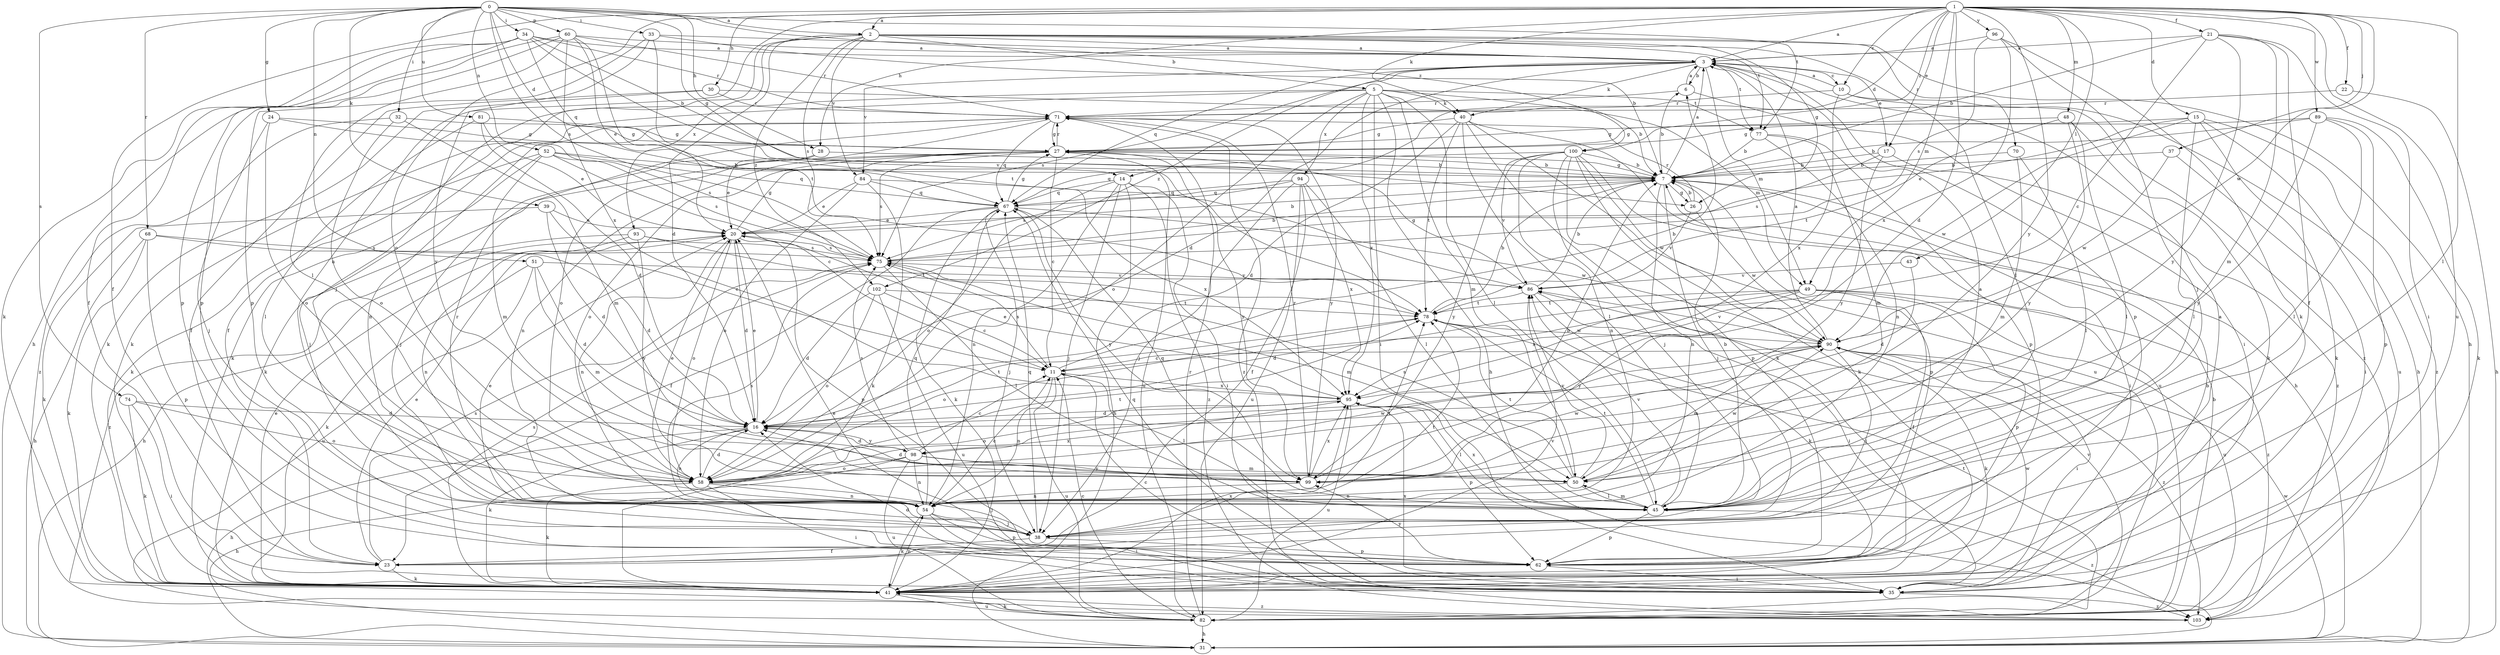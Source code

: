 strict digraph  {
0;
1;
2;
3;
5;
6;
7;
10;
11;
14;
15;
16;
17;
20;
21;
22;
23;
24;
26;
27;
28;
30;
31;
32;
33;
34;
35;
37;
38;
39;
40;
41;
43;
45;
48;
49;
50;
51;
52;
54;
58;
60;
62;
67;
68;
70;
71;
74;
75;
77;
78;
81;
82;
84;
86;
89;
90;
93;
94;
95;
96;
98;
99;
100;
102;
103;
0 -> 2  [label=a];
0 -> 14  [label=d];
0 -> 24  [label=g];
0 -> 26  [label=g];
0 -> 28  [label=h];
0 -> 32  [label=i];
0 -> 33  [label=i];
0 -> 34  [label=i];
0 -> 39  [label=k];
0 -> 51  [label=n];
0 -> 52  [label=n];
0 -> 60  [label=p];
0 -> 68  [label=r];
0 -> 74  [label=s];
0 -> 75  [label=s];
0 -> 77  [label=t];
0 -> 81  [label=u];
0 -> 100  [label=z];
1 -> 2  [label=a];
1 -> 3  [label=a];
1 -> 10  [label=c];
1 -> 14  [label=d];
1 -> 15  [label=d];
1 -> 16  [label=d];
1 -> 17  [label=e];
1 -> 21  [label=f];
1 -> 22  [label=f];
1 -> 23  [label=f];
1 -> 28  [label=h];
1 -> 30  [label=h];
1 -> 37  [label=j];
1 -> 40  [label=k];
1 -> 43  [label=l];
1 -> 45  [label=l];
1 -> 48  [label=m];
1 -> 49  [label=m];
1 -> 54  [label=n];
1 -> 58  [label=o];
1 -> 82  [label=u];
1 -> 89  [label=w];
1 -> 90  [label=w];
1 -> 96  [label=y];
1 -> 98  [label=y];
1 -> 100  [label=z];
2 -> 3  [label=a];
2 -> 5  [label=b];
2 -> 16  [label=d];
2 -> 26  [label=g];
2 -> 31  [label=h];
2 -> 38  [label=j];
2 -> 45  [label=l];
2 -> 70  [label=r];
2 -> 75  [label=s];
2 -> 77  [label=t];
2 -> 84  [label=v];
2 -> 93  [label=x];
2 -> 102  [label=z];
3 -> 6  [label=b];
3 -> 10  [label=c];
3 -> 16  [label=d];
3 -> 17  [label=e];
3 -> 40  [label=k];
3 -> 49  [label=m];
3 -> 62  [label=p];
3 -> 67  [label=q];
3 -> 75  [label=s];
3 -> 77  [label=t];
3 -> 84  [label=v];
3 -> 102  [label=z];
5 -> 23  [label=f];
5 -> 31  [label=h];
5 -> 35  [label=i];
5 -> 40  [label=k];
5 -> 41  [label=k];
5 -> 45  [label=l];
5 -> 49  [label=m];
5 -> 50  [label=m];
5 -> 58  [label=o];
5 -> 77  [label=t];
5 -> 94  [label=x];
5 -> 95  [label=x];
6 -> 3  [label=a];
6 -> 35  [label=i];
6 -> 71  [label=r];
7 -> 3  [label=a];
7 -> 6  [label=b];
7 -> 26  [label=g];
7 -> 27  [label=g];
7 -> 35  [label=i];
7 -> 38  [label=j];
7 -> 54  [label=n];
7 -> 62  [label=p];
7 -> 67  [label=q];
10 -> 3  [label=a];
10 -> 31  [label=h];
10 -> 71  [label=r];
10 -> 95  [label=x];
10 -> 103  [label=z];
11 -> 6  [label=b];
11 -> 45  [label=l];
11 -> 54  [label=n];
11 -> 75  [label=s];
11 -> 82  [label=u];
11 -> 95  [label=x];
14 -> 31  [label=h];
14 -> 35  [label=i];
14 -> 38  [label=j];
14 -> 54  [label=n];
14 -> 58  [label=o];
14 -> 67  [label=q];
14 -> 103  [label=z];
15 -> 20  [label=e];
15 -> 27  [label=g];
15 -> 41  [label=k];
15 -> 45  [label=l];
15 -> 82  [label=u];
15 -> 90  [label=w];
15 -> 103  [label=z];
16 -> 20  [label=e];
16 -> 31  [label=h];
16 -> 41  [label=k];
16 -> 54  [label=n];
16 -> 78  [label=t];
16 -> 98  [label=y];
17 -> 7  [label=b];
17 -> 75  [label=s];
17 -> 98  [label=y];
17 -> 103  [label=z];
20 -> 7  [label=b];
20 -> 16  [label=d];
20 -> 27  [label=g];
20 -> 31  [label=h];
20 -> 54  [label=n];
20 -> 58  [label=o];
20 -> 62  [label=p];
20 -> 75  [label=s];
21 -> 3  [label=a];
21 -> 7  [label=b];
21 -> 11  [label=c];
21 -> 23  [label=f];
21 -> 35  [label=i];
21 -> 50  [label=m];
21 -> 99  [label=y];
22 -> 31  [label=h];
22 -> 71  [label=r];
23 -> 20  [label=e];
23 -> 41  [label=k];
23 -> 75  [label=s];
24 -> 27  [label=g];
24 -> 38  [label=j];
24 -> 58  [label=o];
24 -> 75  [label=s];
26 -> 7  [label=b];
26 -> 71  [label=r];
26 -> 86  [label=v];
26 -> 90  [label=w];
27 -> 7  [label=b];
27 -> 11  [label=c];
27 -> 41  [label=k];
27 -> 54  [label=n];
27 -> 58  [label=o];
27 -> 71  [label=r];
27 -> 75  [label=s];
27 -> 82  [label=u];
27 -> 99  [label=y];
28 -> 7  [label=b];
28 -> 20  [label=e];
28 -> 38  [label=j];
30 -> 7  [label=b];
30 -> 23  [label=f];
30 -> 41  [label=k];
30 -> 71  [label=r];
31 -> 90  [label=w];
32 -> 27  [label=g];
32 -> 50  [label=m];
32 -> 58  [label=o];
32 -> 103  [label=z];
33 -> 3  [label=a];
33 -> 7  [label=b];
33 -> 62  [label=p];
33 -> 78  [label=t];
33 -> 99  [label=y];
34 -> 3  [label=a];
34 -> 7  [label=b];
34 -> 23  [label=f];
34 -> 41  [label=k];
34 -> 62  [label=p];
34 -> 67  [label=q];
34 -> 71  [label=r];
34 -> 86  [label=v];
35 -> 7  [label=b];
35 -> 11  [label=c];
35 -> 16  [label=d];
35 -> 20  [label=e];
35 -> 67  [label=q];
35 -> 95  [label=x];
35 -> 103  [label=z];
37 -> 7  [label=b];
37 -> 35  [label=i];
37 -> 90  [label=w];
38 -> 20  [label=e];
38 -> 23  [label=f];
38 -> 62  [label=p];
38 -> 67  [label=q];
38 -> 78  [label=t];
39 -> 11  [label=c];
39 -> 16  [label=d];
39 -> 20  [label=e];
39 -> 41  [label=k];
40 -> 16  [label=d];
40 -> 27  [label=g];
40 -> 31  [label=h];
40 -> 41  [label=k];
40 -> 45  [label=l];
40 -> 78  [label=t];
40 -> 82  [label=u];
41 -> 20  [label=e];
41 -> 54  [label=n];
41 -> 75  [label=s];
41 -> 82  [label=u];
41 -> 86  [label=v];
41 -> 90  [label=w];
41 -> 95  [label=x];
41 -> 103  [label=z];
43 -> 16  [label=d];
43 -> 86  [label=v];
45 -> 3  [label=a];
45 -> 7  [label=b];
45 -> 50  [label=m];
45 -> 62  [label=p];
45 -> 67  [label=q];
45 -> 78  [label=t];
45 -> 86  [label=v];
45 -> 95  [label=x];
45 -> 103  [label=z];
48 -> 27  [label=g];
48 -> 41  [label=k];
48 -> 45  [label=l];
48 -> 78  [label=t];
48 -> 99  [label=y];
49 -> 16  [label=d];
49 -> 23  [label=f];
49 -> 62  [label=p];
49 -> 78  [label=t];
49 -> 82  [label=u];
49 -> 95  [label=x];
49 -> 99  [label=y];
49 -> 103  [label=z];
50 -> 45  [label=l];
50 -> 54  [label=n];
50 -> 75  [label=s];
50 -> 78  [label=t];
50 -> 86  [label=v];
50 -> 90  [label=w];
51 -> 16  [label=d];
51 -> 41  [label=k];
51 -> 50  [label=m];
51 -> 82  [label=u];
51 -> 86  [label=v];
52 -> 7  [label=b];
52 -> 11  [label=c];
52 -> 38  [label=j];
52 -> 41  [label=k];
52 -> 50  [label=m];
52 -> 67  [label=q];
52 -> 75  [label=s];
54 -> 11  [label=c];
54 -> 35  [label=i];
54 -> 38  [label=j];
54 -> 41  [label=k];
54 -> 62  [label=p];
54 -> 67  [label=q];
54 -> 71  [label=r];
54 -> 75  [label=s];
54 -> 78  [label=t];
58 -> 16  [label=d];
58 -> 20  [label=e];
58 -> 35  [label=i];
58 -> 38  [label=j];
58 -> 41  [label=k];
58 -> 54  [label=n];
58 -> 78  [label=t];
58 -> 90  [label=w];
58 -> 95  [label=x];
60 -> 3  [label=a];
60 -> 20  [label=e];
60 -> 31  [label=h];
60 -> 45  [label=l];
60 -> 62  [label=p];
60 -> 71  [label=r];
60 -> 78  [label=t];
60 -> 95  [label=x];
62 -> 3  [label=a];
62 -> 35  [label=i];
62 -> 99  [label=y];
67 -> 20  [label=e];
67 -> 23  [label=f];
67 -> 27  [label=g];
67 -> 38  [label=j];
67 -> 41  [label=k];
67 -> 90  [label=w];
67 -> 99  [label=y];
68 -> 16  [label=d];
68 -> 31  [label=h];
68 -> 41  [label=k];
68 -> 62  [label=p];
68 -> 75  [label=s];
70 -> 7  [label=b];
70 -> 45  [label=l];
70 -> 50  [label=m];
71 -> 27  [label=g];
71 -> 41  [label=k];
71 -> 54  [label=n];
71 -> 58  [label=o];
71 -> 67  [label=q];
71 -> 99  [label=y];
71 -> 103  [label=z];
74 -> 16  [label=d];
74 -> 35  [label=i];
74 -> 41  [label=k];
74 -> 58  [label=o];
75 -> 7  [label=b];
75 -> 45  [label=l];
75 -> 50  [label=m];
75 -> 86  [label=v];
77 -> 7  [label=b];
77 -> 50  [label=m];
77 -> 54  [label=n];
77 -> 62  [label=p];
78 -> 7  [label=b];
78 -> 58  [label=o];
78 -> 90  [label=w];
81 -> 16  [label=d];
81 -> 20  [label=e];
81 -> 27  [label=g];
81 -> 45  [label=l];
82 -> 7  [label=b];
82 -> 11  [label=c];
82 -> 31  [label=h];
82 -> 41  [label=k];
82 -> 71  [label=r];
82 -> 78  [label=t];
82 -> 86  [label=v];
84 -> 20  [label=e];
84 -> 41  [label=k];
84 -> 58  [label=o];
84 -> 67  [label=q];
84 -> 95  [label=x];
86 -> 7  [label=b];
86 -> 27  [label=g];
86 -> 35  [label=i];
86 -> 41  [label=k];
86 -> 78  [label=t];
89 -> 7  [label=b];
89 -> 27  [label=g];
89 -> 41  [label=k];
89 -> 45  [label=l];
89 -> 62  [label=p];
89 -> 99  [label=y];
90 -> 3  [label=a];
90 -> 11  [label=c];
90 -> 35  [label=i];
90 -> 38  [label=j];
90 -> 41  [label=k];
90 -> 50  [label=m];
90 -> 86  [label=v];
90 -> 103  [label=z];
93 -> 54  [label=n];
93 -> 75  [label=s];
93 -> 78  [label=t];
93 -> 99  [label=y];
93 -> 103  [label=z];
94 -> 23  [label=f];
94 -> 38  [label=j];
94 -> 45  [label=l];
94 -> 67  [label=q];
94 -> 75  [label=s];
94 -> 82  [label=u];
94 -> 95  [label=x];
95 -> 16  [label=d];
95 -> 20  [label=e];
95 -> 45  [label=l];
95 -> 58  [label=o];
95 -> 62  [label=p];
95 -> 82  [label=u];
96 -> 3  [label=a];
96 -> 38  [label=j];
96 -> 41  [label=k];
96 -> 75  [label=s];
96 -> 95  [label=x];
98 -> 11  [label=c];
98 -> 16  [label=d];
98 -> 31  [label=h];
98 -> 50  [label=m];
98 -> 54  [label=n];
98 -> 58  [label=o];
98 -> 75  [label=s];
98 -> 82  [label=u];
98 -> 99  [label=y];
99 -> 7  [label=b];
99 -> 16  [label=d];
99 -> 54  [label=n];
99 -> 71  [label=r];
99 -> 90  [label=w];
99 -> 95  [label=x];
100 -> 7  [label=b];
100 -> 38  [label=j];
100 -> 41  [label=k];
100 -> 54  [label=n];
100 -> 62  [label=p];
100 -> 67  [label=q];
100 -> 82  [label=u];
100 -> 86  [label=v];
100 -> 90  [label=w];
100 -> 99  [label=y];
102 -> 11  [label=c];
102 -> 16  [label=d];
102 -> 58  [label=o];
102 -> 78  [label=t];
102 -> 82  [label=u];
}

